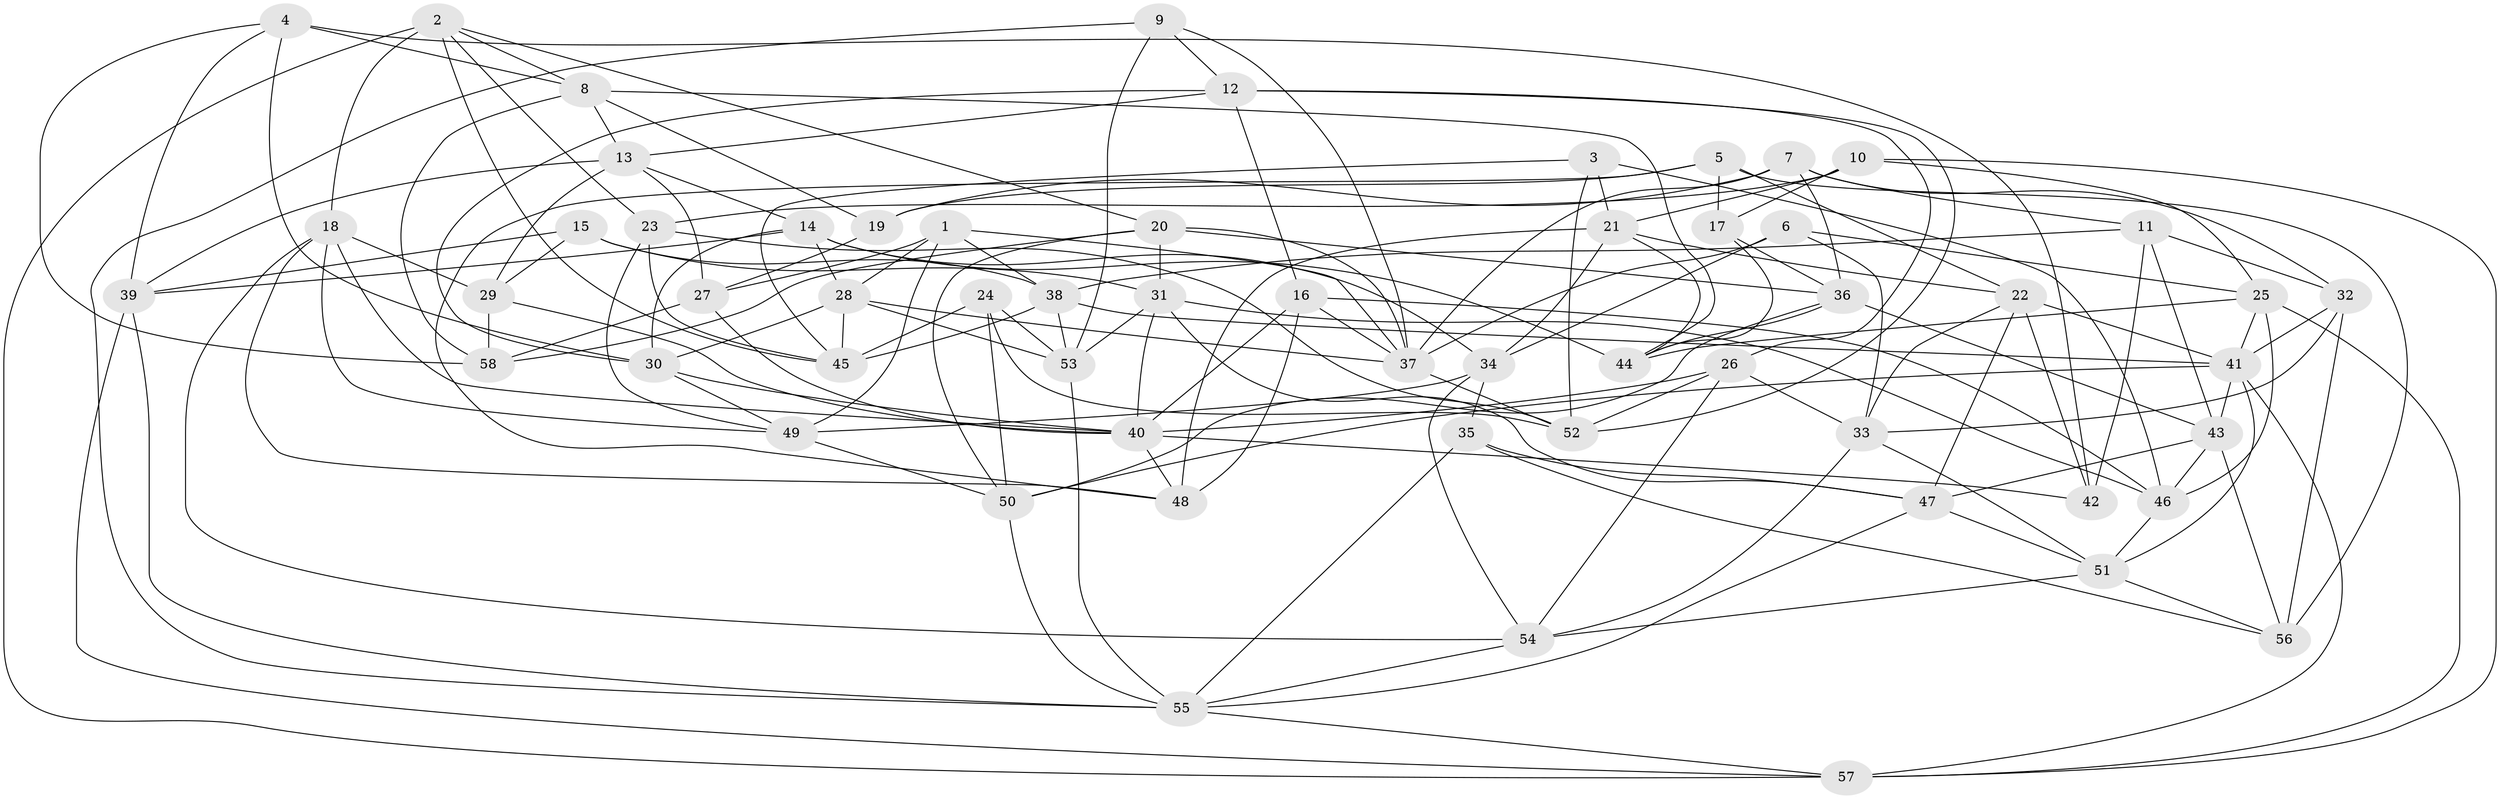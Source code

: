 // original degree distribution, {4: 1.0}
// Generated by graph-tools (version 1.1) at 2025/03/03/09/25 03:03:00]
// undirected, 58 vertices, 162 edges
graph export_dot {
graph [start="1"]
  node [color=gray90,style=filled];
  1;
  2;
  3;
  4;
  5;
  6;
  7;
  8;
  9;
  10;
  11;
  12;
  13;
  14;
  15;
  16;
  17;
  18;
  19;
  20;
  21;
  22;
  23;
  24;
  25;
  26;
  27;
  28;
  29;
  30;
  31;
  32;
  33;
  34;
  35;
  36;
  37;
  38;
  39;
  40;
  41;
  42;
  43;
  44;
  45;
  46;
  47;
  48;
  49;
  50;
  51;
  52;
  53;
  54;
  55;
  56;
  57;
  58;
  1 -- 27 [weight=2.0];
  1 -- 28 [weight=1.0];
  1 -- 37 [weight=1.0];
  1 -- 38 [weight=1.0];
  1 -- 49 [weight=1.0];
  2 -- 8 [weight=1.0];
  2 -- 18 [weight=1.0];
  2 -- 20 [weight=1.0];
  2 -- 23 [weight=1.0];
  2 -- 45 [weight=1.0];
  2 -- 57 [weight=1.0];
  3 -- 21 [weight=1.0];
  3 -- 45 [weight=1.0];
  3 -- 46 [weight=1.0];
  3 -- 52 [weight=1.0];
  4 -- 8 [weight=1.0];
  4 -- 30 [weight=1.0];
  4 -- 39 [weight=1.0];
  4 -- 42 [weight=2.0];
  4 -- 58 [weight=1.0];
  5 -- 17 [weight=1.0];
  5 -- 19 [weight=1.0];
  5 -- 22 [weight=1.0];
  5 -- 48 [weight=1.0];
  5 -- 56 [weight=2.0];
  6 -- 25 [weight=1.0];
  6 -- 33 [weight=1.0];
  6 -- 34 [weight=1.0];
  6 -- 37 [weight=1.0];
  7 -- 11 [weight=1.0];
  7 -- 19 [weight=1.0];
  7 -- 32 [weight=2.0];
  7 -- 36 [weight=1.0];
  7 -- 37 [weight=1.0];
  8 -- 13 [weight=1.0];
  8 -- 19 [weight=1.0];
  8 -- 44 [weight=1.0];
  8 -- 58 [weight=1.0];
  9 -- 12 [weight=1.0];
  9 -- 37 [weight=1.0];
  9 -- 53 [weight=1.0];
  9 -- 55 [weight=1.0];
  10 -- 17 [weight=1.0];
  10 -- 21 [weight=1.0];
  10 -- 23 [weight=2.0];
  10 -- 25 [weight=1.0];
  10 -- 57 [weight=1.0];
  11 -- 32 [weight=1.0];
  11 -- 38 [weight=1.0];
  11 -- 42 [weight=2.0];
  11 -- 43 [weight=1.0];
  12 -- 13 [weight=1.0];
  12 -- 16 [weight=1.0];
  12 -- 26 [weight=1.0];
  12 -- 30 [weight=1.0];
  12 -- 52 [weight=1.0];
  13 -- 14 [weight=1.0];
  13 -- 27 [weight=1.0];
  13 -- 29 [weight=1.0];
  13 -- 39 [weight=1.0];
  14 -- 28 [weight=1.0];
  14 -- 30 [weight=1.0];
  14 -- 34 [weight=1.0];
  14 -- 39 [weight=1.0];
  14 -- 44 [weight=1.0];
  15 -- 29 [weight=1.0];
  15 -- 31 [weight=1.0];
  15 -- 38 [weight=1.0];
  15 -- 39 [weight=1.0];
  16 -- 37 [weight=1.0];
  16 -- 40 [weight=1.0];
  16 -- 46 [weight=1.0];
  16 -- 48 [weight=2.0];
  17 -- 36 [weight=1.0];
  17 -- 44 [weight=1.0];
  18 -- 29 [weight=1.0];
  18 -- 40 [weight=1.0];
  18 -- 48 [weight=1.0];
  18 -- 49 [weight=1.0];
  18 -- 54 [weight=1.0];
  19 -- 27 [weight=1.0];
  20 -- 31 [weight=1.0];
  20 -- 36 [weight=1.0];
  20 -- 37 [weight=1.0];
  20 -- 50 [weight=1.0];
  20 -- 58 [weight=1.0];
  21 -- 22 [weight=1.0];
  21 -- 34 [weight=1.0];
  21 -- 44 [weight=1.0];
  21 -- 48 [weight=1.0];
  22 -- 33 [weight=1.0];
  22 -- 41 [weight=1.0];
  22 -- 42 [weight=1.0];
  22 -- 47 [weight=1.0];
  23 -- 45 [weight=1.0];
  23 -- 49 [weight=1.0];
  23 -- 52 [weight=1.0];
  24 -- 45 [weight=1.0];
  24 -- 50 [weight=1.0];
  24 -- 52 [weight=1.0];
  24 -- 53 [weight=1.0];
  25 -- 41 [weight=1.0];
  25 -- 44 [weight=1.0];
  25 -- 46 [weight=1.0];
  25 -- 57 [weight=1.0];
  26 -- 33 [weight=1.0];
  26 -- 40 [weight=2.0];
  26 -- 52 [weight=1.0];
  26 -- 54 [weight=1.0];
  27 -- 40 [weight=1.0];
  27 -- 58 [weight=1.0];
  28 -- 30 [weight=1.0];
  28 -- 37 [weight=1.0];
  28 -- 45 [weight=1.0];
  28 -- 53 [weight=1.0];
  29 -- 40 [weight=1.0];
  29 -- 58 [weight=2.0];
  30 -- 40 [weight=1.0];
  30 -- 49 [weight=1.0];
  31 -- 40 [weight=1.0];
  31 -- 46 [weight=1.0];
  31 -- 47 [weight=1.0];
  31 -- 53 [weight=1.0];
  32 -- 33 [weight=1.0];
  32 -- 41 [weight=1.0];
  32 -- 56 [weight=1.0];
  33 -- 51 [weight=1.0];
  33 -- 54 [weight=1.0];
  34 -- 35 [weight=1.0];
  34 -- 49 [weight=1.0];
  34 -- 54 [weight=1.0];
  35 -- 47 [weight=1.0];
  35 -- 55 [weight=1.0];
  35 -- 56 [weight=1.0];
  36 -- 43 [weight=1.0];
  36 -- 44 [weight=1.0];
  36 -- 50 [weight=1.0];
  37 -- 52 [weight=1.0];
  38 -- 41 [weight=1.0];
  38 -- 45 [weight=1.0];
  38 -- 53 [weight=1.0];
  39 -- 55 [weight=1.0];
  39 -- 57 [weight=1.0];
  40 -- 42 [weight=1.0];
  40 -- 48 [weight=1.0];
  41 -- 43 [weight=1.0];
  41 -- 50 [weight=1.0];
  41 -- 51 [weight=1.0];
  41 -- 57 [weight=1.0];
  43 -- 46 [weight=1.0];
  43 -- 47 [weight=1.0];
  43 -- 56 [weight=1.0];
  46 -- 51 [weight=1.0];
  47 -- 51 [weight=1.0];
  47 -- 55 [weight=1.0];
  49 -- 50 [weight=1.0];
  50 -- 55 [weight=1.0];
  51 -- 54 [weight=1.0];
  51 -- 56 [weight=1.0];
  53 -- 55 [weight=1.0];
  54 -- 55 [weight=1.0];
  55 -- 57 [weight=1.0];
}

